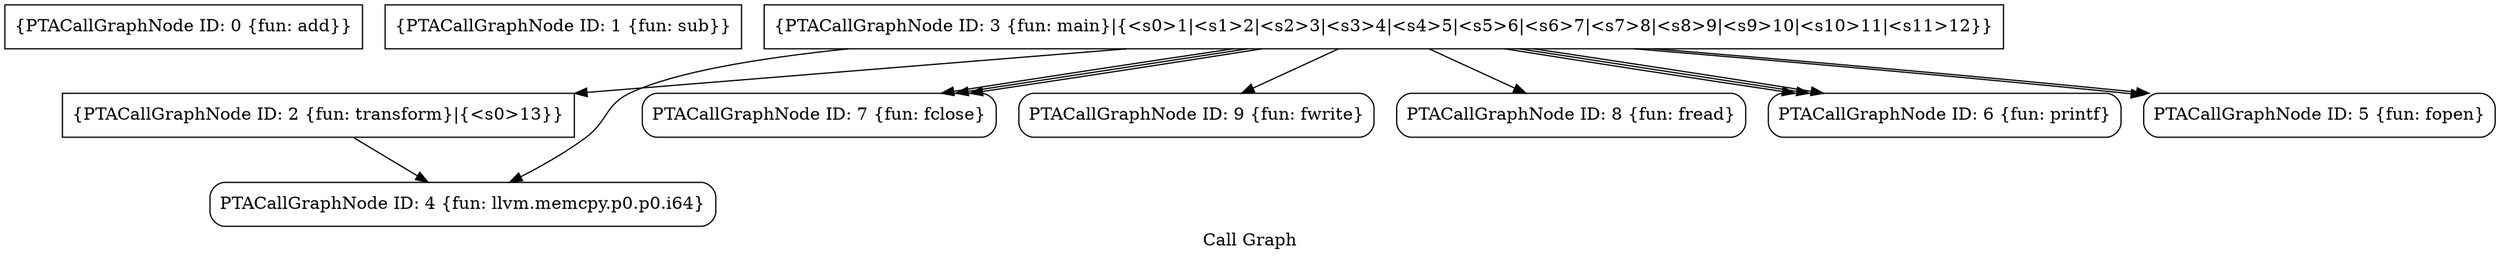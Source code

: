 digraph "Call Graph" {
	label="Call Graph";

	Node0x55a34db1fad0 [shape=record,shape=box,label="{PTACallGraphNode ID: 0 \{fun: add\}}"];
	Node0x55a34db1fc30 [shape=record,shape=box,label="{PTACallGraphNode ID: 1 \{fun: sub\}}"];
	Node0x55a34daf2330 [shape=record,shape=box,label="{PTACallGraphNode ID: 2 \{fun: transform\}|{<s0>13}}"];
	Node0x55a34daf2330:s0 -> Node0x55a34daf2570[color=black];
	Node0x55a34daf2450 [shape=record,shape=box,label="{PTACallGraphNode ID: 3 \{fun: main\}|{<s0>1|<s1>2|<s2>3|<s3>4|<s4>5|<s5>6|<s6>7|<s7>8|<s8>9|<s9>10|<s10>11|<s11>12}}"];
	Node0x55a34daf2450:s0 -> Node0x55a34daf28d0[color=black];
	Node0x55a34daf2450:s1 -> Node0x55a34daf2b10[color=black];
	Node0x55a34daf2450:s2 -> Node0x55a34daf28d0[color=black];
	Node0x55a34daf2450:s3 -> Node0x55a34daf2330[color=black];
	Node0x55a34daf2450:s4 -> Node0x55a34daf29f0[color=black];
	Node0x55a34daf2450:s5 -> Node0x55a34daf28d0[color=black];
	Node0x55a34daf2450:s6 -> Node0x55a34daf2570[color=black];
	Node0x55a34daf2450:s7 -> Node0x55a34daf27b0[color=black];
	Node0x55a34daf2450:s8 -> Node0x55a34daf27b0[color=black];
	Node0x55a34daf2450:s9 -> Node0x55a34daf2690[color=black];
	Node0x55a34daf2450:s10 -> Node0x55a34daf27b0[color=black];
	Node0x55a34daf2450:s11 -> Node0x55a34daf2690[color=black];
	Node0x55a34daf2570 [shape=record,shape=Mrecord,label="{PTACallGraphNode ID: 4 \{fun: llvm.memcpy.p0.p0.i64\}}"];
	Node0x55a34daf2690 [shape=record,shape=Mrecord,label="{PTACallGraphNode ID: 5 \{fun: fopen\}}"];
	Node0x55a34daf27b0 [shape=record,shape=Mrecord,label="{PTACallGraphNode ID: 6 \{fun: printf\}}"];
	Node0x55a34daf28d0 [shape=record,shape=Mrecord,label="{PTACallGraphNode ID: 7 \{fun: fclose\}}"];
	Node0x55a34daf29f0 [shape=record,shape=Mrecord,label="{PTACallGraphNode ID: 8 \{fun: fread\}}"];
	Node0x55a34daf2b10 [shape=record,shape=Mrecord,label="{PTACallGraphNode ID: 9 \{fun: fwrite\}}"];
}
